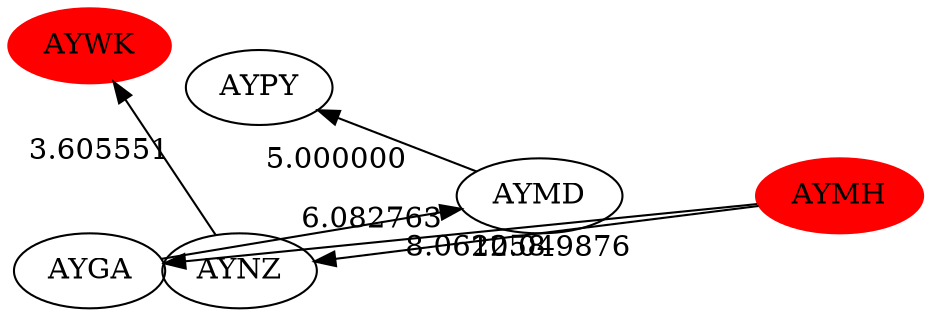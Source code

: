 digraph {
layout=neato;
scale=0.5;
"AYMH" [color="red",style="filled"]
"AYWK" [color="red",style="filled"]
"AYGA" [pos="4,-6!"]
"AYMD" [pos="10,-5!"]
"AYMH" [pos="14,-5!"]
"AYNZ" [pos="6,-6!"]
"AYWK" [pos="4,-3!"]
"AYGA"->"AYMD" [label="6.082763"]
"AYMD"->"AYPY" [label="5.000000"]
"AYMH"->"AYGA" [label="10.049876"]
"AYMH"->"AYNZ" [label="8.062258"]
"AYNZ"->"AYWK" [label="3.605551"]
}